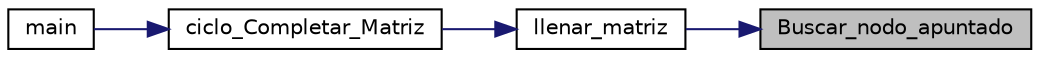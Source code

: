 digraph "Buscar_nodo_apuntado"
{
 // LATEX_PDF_SIZE
  edge [fontname="Helvetica",fontsize="10",labelfontname="Helvetica",labelfontsize="10"];
  node [fontname="Helvetica",fontsize="10",shape=record];
  rankdir="RL";
  Node1 [label="Buscar_nodo_apuntado",height=0.2,width=0.4,color="black", fillcolor="grey75", style="filled", fontcolor="black",tooltip="Busca en las columnas del grafo aquel que contenga el valor 1."];
  Node1 -> Node2 [dir="back",color="midnightblue",fontsize="10",style="solid",fontname="Helvetica"];
  Node2 [label="llenar_matriz",height=0.2,width=0.4,color="black", fillcolor="white", style="filled",URL="$_busqueda_ruta_8h.html#a5dca04741663f75273f05e90ff874bb5",tooltip="Agrega en la matriz el valor 1 si existe un camino entre lo nodos"];
  Node2 -> Node3 [dir="back",color="midnightblue",fontsize="10",style="solid",fontname="Helvetica"];
  Node3 [label="ciclo_Completar_Matriz",height=0.2,width=0.4,color="black", fillcolor="white", style="filled",URL="$_busqueda_ruta_8h.html#adf592806cf290956762357ada7dd8da6",tooltip="Envia como parametro a la funcion llenar_matriz() el nodo que se esta evaluando para determinar a que..."];
  Node3 -> Node4 [dir="back",color="midnightblue",fontsize="10",style="solid",fontname="Helvetica"];
  Node4 [label="main",height=0.2,width=0.4,color="black", fillcolor="white", style="filled",URL="$main_8c.html#ae66f6b31b5ad750f1fe042a706a4e3d4",tooltip=" "];
}
